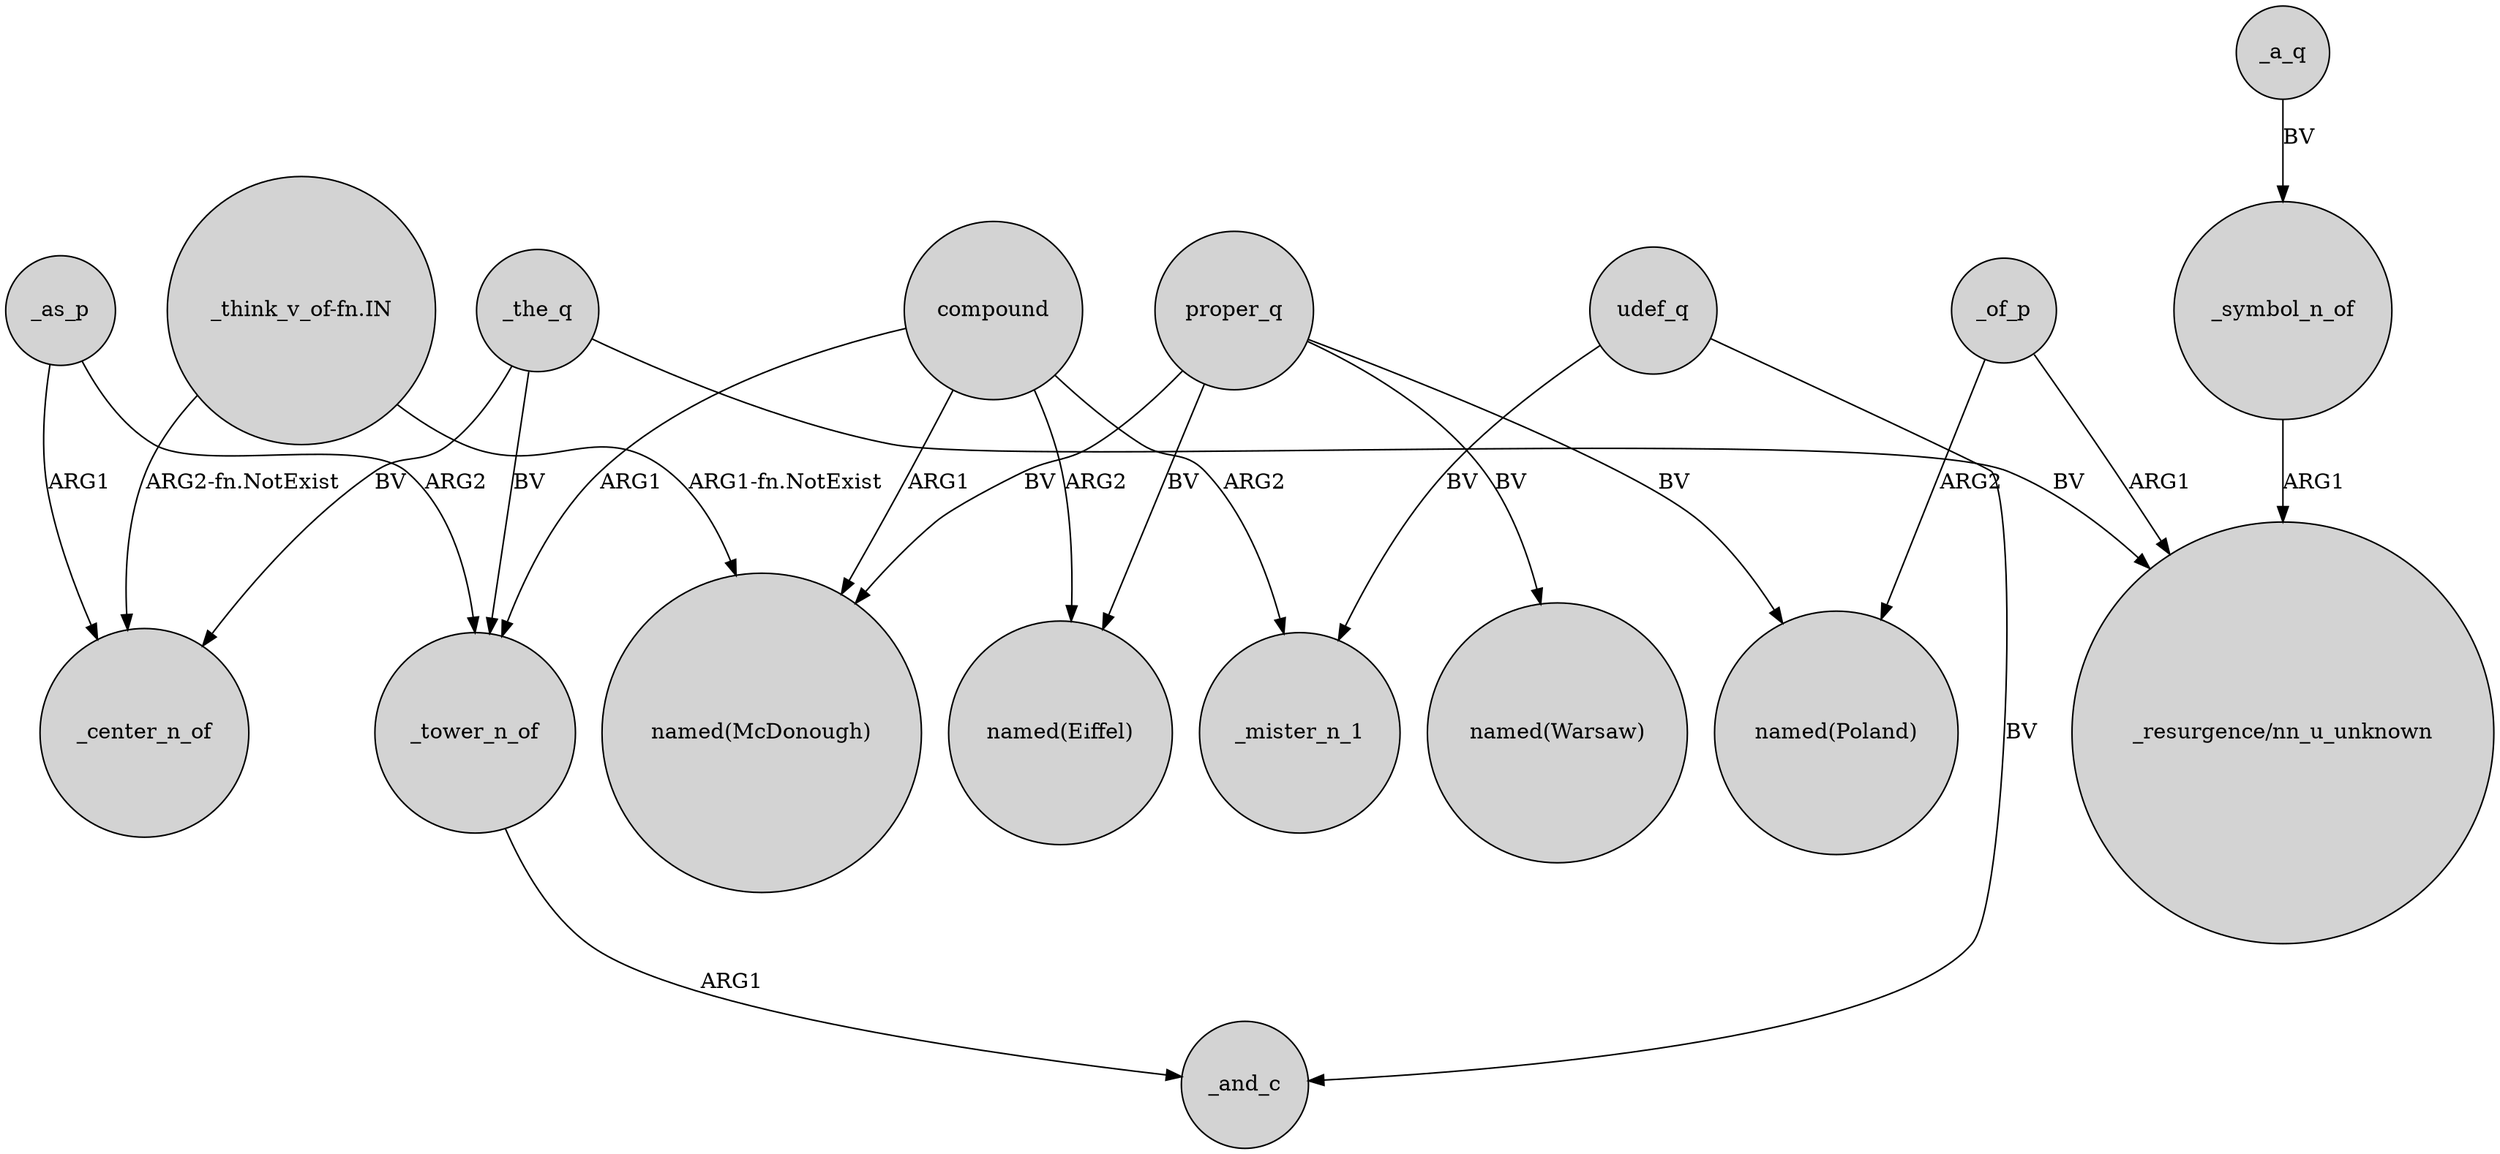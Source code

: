 digraph {
	node [shape=circle style=filled]
	_the_q -> _center_n_of [label=BV]
	"_think_v_of-fn.IN" -> "named(McDonough)" [label="ARG1-fn.NotExist"]
	_tower_n_of -> _and_c [label=ARG1]
	_a_q -> _symbol_n_of [label=BV]
	proper_q -> "named(McDonough)" [label=BV]
	compound -> _tower_n_of [label=ARG1]
	_as_p -> _center_n_of [label=ARG1]
	"_think_v_of-fn.IN" -> _center_n_of [label="ARG2-fn.NotExist"]
	compound -> _mister_n_1 [label=ARG2]
	_as_p -> _tower_n_of [label=ARG2]
	udef_q -> _mister_n_1 [label=BV]
	compound -> "named(McDonough)" [label=ARG1]
	_of_p -> "_resurgence/nn_u_unknown" [label=ARG1]
	_the_q -> "_resurgence/nn_u_unknown" [label=BV]
	_of_p -> "named(Poland)" [label=ARG2]
	proper_q -> "named(Poland)" [label=BV]
	_symbol_n_of -> "_resurgence/nn_u_unknown" [label=ARG1]
	compound -> "named(Eiffel)" [label=ARG2]
	proper_q -> "named(Eiffel)" [label=BV]
	udef_q -> _and_c [label=BV]
	proper_q -> "named(Warsaw)" [label=BV]
	_the_q -> _tower_n_of [label=BV]
}
